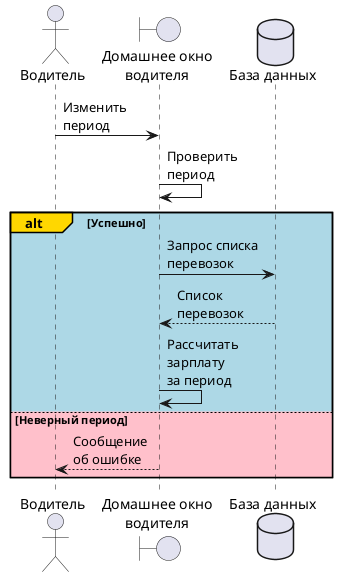 @startuml

actor "Водитель" as driver

boundary "Домашнее окно\nводителя" as w_home

database "База данных" as db 

' activate w_home
driver -> w_home : Изменить\nпериод
w_home -> w_home : Проверить\nпериод
alt#Gold #LightBlue Успешно
    w_home -> db : Запрос списка\nперевозок
    w_home <-- db : Список\nперевозок
    w_home -> w_home : Рассчитать\nзарплату\nза период
else #Pink Неверный период
    driver <-- w_home : Сообщение\nоб ошибке
end

@enduml
